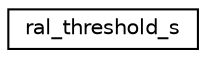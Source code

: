 digraph "Graphical Class Hierarchy"
{
 // LATEX_PDF_SIZE
  edge [fontname="Helvetica",fontsize="10",labelfontname="Helvetica",labelfontsize="10"];
  node [fontname="Helvetica",fontsize="10",shape=record];
  rankdir="LR";
  Node0 [label="ral_threshold_s",height=0.2,width=0.4,color="black", fillcolor="white", style="filled",URL="$structral__threshold__s.html",tooltip=" "];
}
